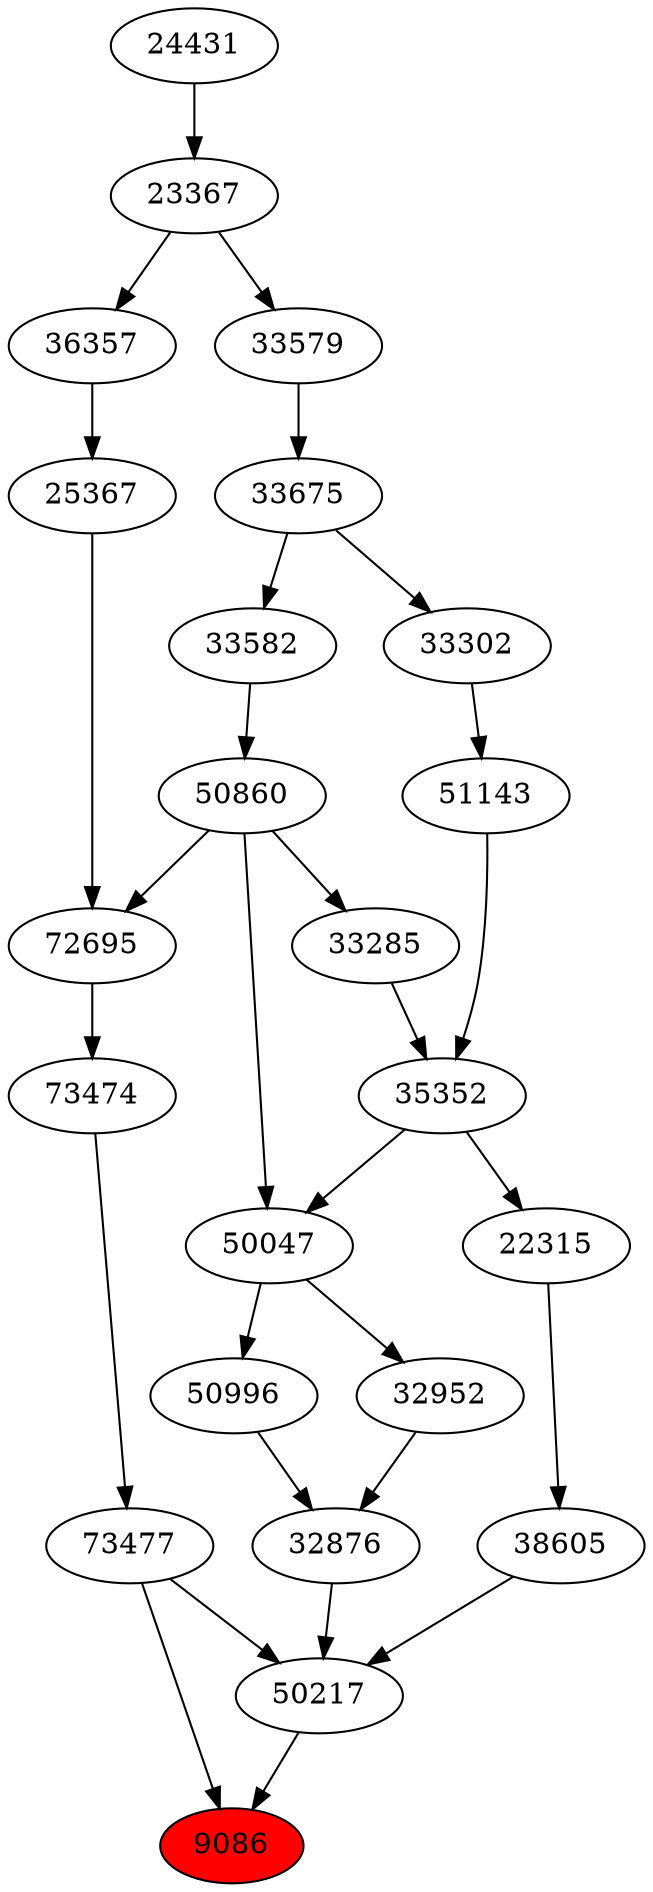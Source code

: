 strict digraph{ 
9086 [label="9086" fillcolor=red style=filled]
50217 -> 9086
73477 -> 9086
50217 [label="50217"]
38605 -> 50217
32876 -> 50217
73477 -> 50217
73477 [label="73477"]
73474 -> 73477
38605 [label="38605"]
22315 -> 38605
32876 [label="32876"]
50996 -> 32876
32952 -> 32876
73474 [label="73474"]
72695 -> 73474
22315 [label="22315"]
35352 -> 22315
50996 [label="50996"]
50047 -> 50996
32952 [label="32952"]
50047 -> 32952
72695 [label="72695"]
50860 -> 72695
25367 -> 72695
35352 [label="35352"]
33285 -> 35352
51143 -> 35352
50047 [label="50047"]
35352 -> 50047
50860 -> 50047
50860 [label="50860"]
33582 -> 50860
25367 [label="25367"]
36357 -> 25367
33285 [label="33285"]
50860 -> 33285
51143 [label="51143"]
33302 -> 51143
33582 [label="33582"]
33675 -> 33582
36357 [label="36357"]
23367 -> 36357
33302 [label="33302"]
33675 -> 33302
33675 [label="33675"]
33579 -> 33675
23367 [label="23367"]
24431 -> 23367
33579 [label="33579"]
23367 -> 33579
24431 [label="24431"]
}